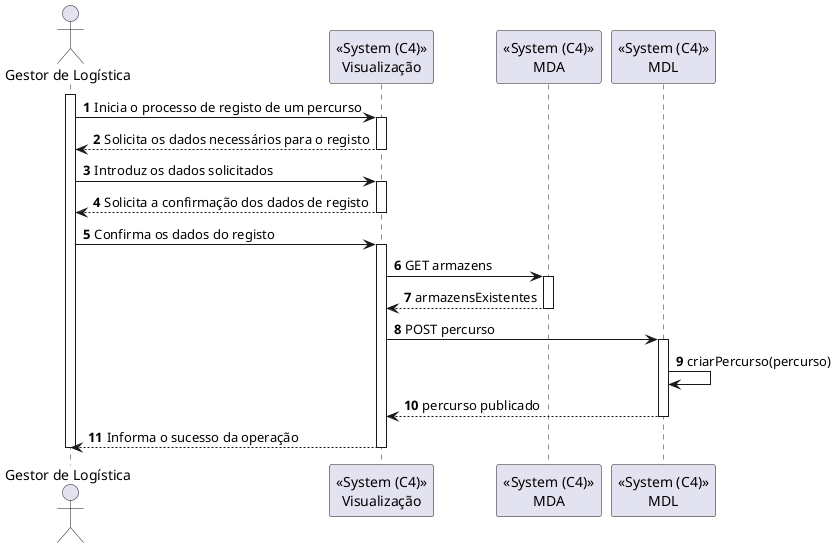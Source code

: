 ﻿@startuml
autonumber

actor "Gestor de Logística" as gl
participant "<<System (C4)>>\nVisualização" as SYSTEM
participant "<<System (C4)>>\nMDA" as MDA
participant "<<System (C4)>>\nMDL" as SYSTEM2

activate gl
gl -> SYSTEM:  Inicia o processo de registo de um percurso
activate SYSTEM
SYSTEM --> gl: Solicita os dados necessários para o registo
deactivate SYSTEM
gl -> SYSTEM : Introduz os dados solicitados
activate SYSTEM 
SYSTEM --> gl: Solicita a confirmação dos dados de registo
deactivate SYSTEM
gl -> SYSTEM : Confirma os dados do registo
activate SYSTEM
SYSTEM -> MDA : GET armazens
activate MDA
MDA --> SYSTEM : armazensExistentes
deactivate MDA
SYSTEM -> SYSTEM2 : POST percurso
activate SYSTEM2
SYSTEM2 -> SYSTEM2 : criarPercurso(percurso)
SYSTEM2 --> SYSTEM : percurso publicado 
deactivate SYSTEM2
SYSTEM --> gl: Informa o sucesso da operação
deactivate SYSTEM
deactivate gl

@enduml